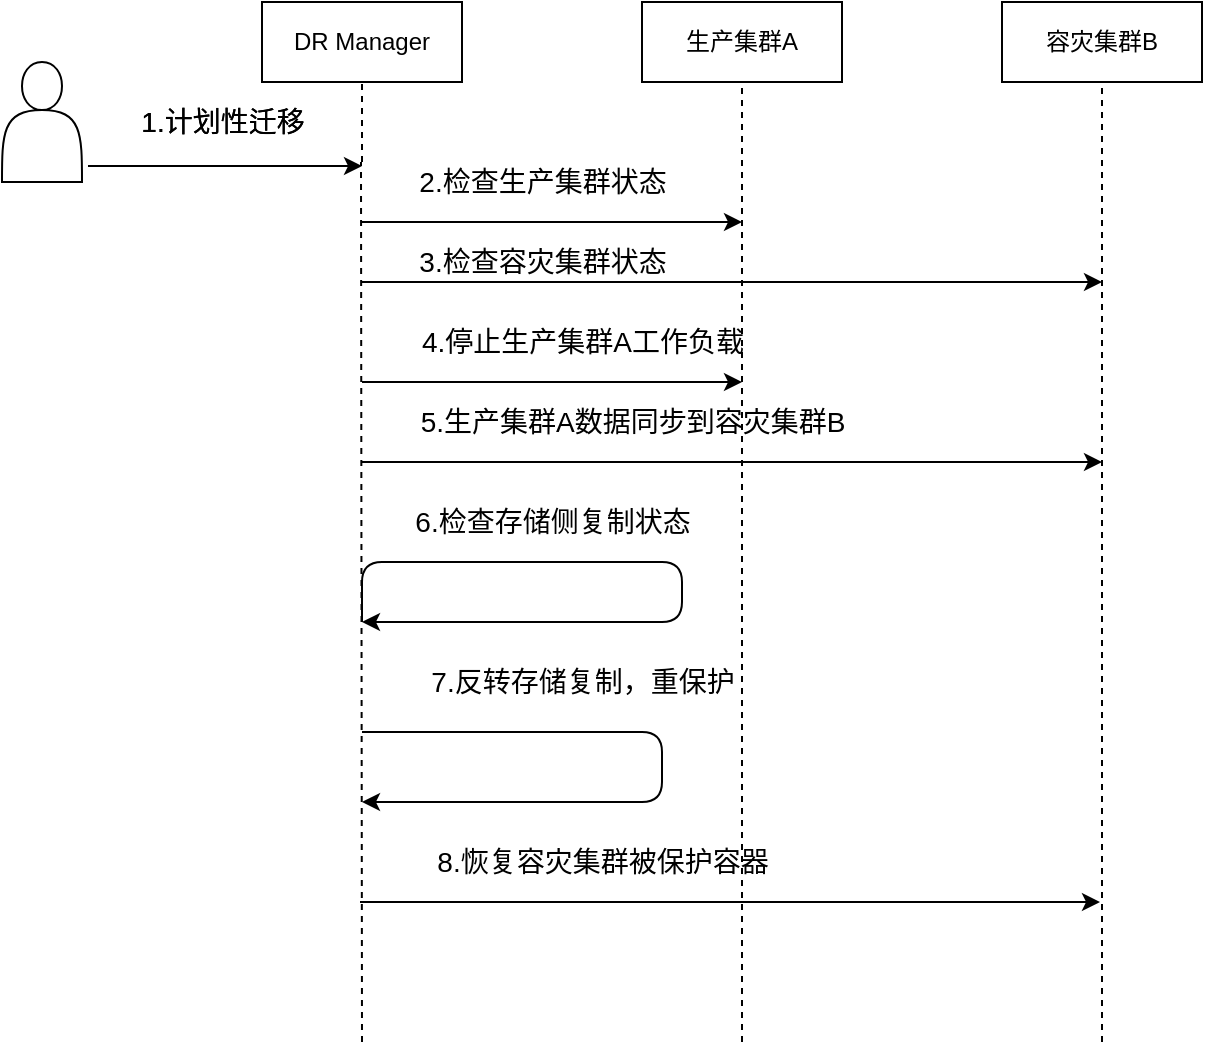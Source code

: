 <mxfile version="15.1.2" type="github">
  <diagram id="C5RBs43oDa-KdzZeNtuy" name="Page-1">
    <mxGraphModel dx="1299" dy="584" grid="1" gridSize="10" guides="1" tooltips="1" connect="1" arrows="1" fold="1" page="1" pageScale="1" pageWidth="827" pageHeight="1169" math="0" shadow="0">
      <root>
        <mxCell id="WIyWlLk6GJQsqaUBKTNV-0" />
        <mxCell id="WIyWlLk6GJQsqaUBKTNV-1" parent="WIyWlLk6GJQsqaUBKTNV-0" />
        <mxCell id="Y3KrBz0cvRlqSg5LYXxa-0" value="" style="shape=actor;whiteSpace=wrap;html=1;" vertex="1" parent="WIyWlLk6GJQsqaUBKTNV-1">
          <mxGeometry x="50" y="230" width="40" height="60" as="geometry" />
        </mxCell>
        <mxCell id="Y3KrBz0cvRlqSg5LYXxa-2" value="DR Manager" style="rounded=0;whiteSpace=wrap;html=1;" vertex="1" parent="WIyWlLk6GJQsqaUBKTNV-1">
          <mxGeometry x="180" y="200" width="100" height="40" as="geometry" />
        </mxCell>
        <mxCell id="Y3KrBz0cvRlqSg5LYXxa-3" value="生产集群A" style="rounded=0;whiteSpace=wrap;html=1;" vertex="1" parent="WIyWlLk6GJQsqaUBKTNV-1">
          <mxGeometry x="370" y="200" width="100" height="40" as="geometry" />
        </mxCell>
        <mxCell id="Y3KrBz0cvRlqSg5LYXxa-4" value="容灾集群B" style="rounded=0;whiteSpace=wrap;html=1;" vertex="1" parent="WIyWlLk6GJQsqaUBKTNV-1">
          <mxGeometry x="550" y="200" width="100" height="40" as="geometry" />
        </mxCell>
        <mxCell id="Y3KrBz0cvRlqSg5LYXxa-5" value="" style="endArrow=none;dashed=1;html=1;entryX=0.5;entryY=1;entryDx=0;entryDy=0;" edge="1" parent="WIyWlLk6GJQsqaUBKTNV-1" target="Y3KrBz0cvRlqSg5LYXxa-2">
          <mxGeometry width="50" height="50" relative="1" as="geometry">
            <mxPoint x="230" y="280" as="sourcePoint" />
            <mxPoint x="360" y="260" as="targetPoint" />
          </mxGeometry>
        </mxCell>
        <mxCell id="Y3KrBz0cvRlqSg5LYXxa-7" value="" style="endArrow=classic;html=1;exitX=1.075;exitY=0.867;exitDx=0;exitDy=0;exitPerimeter=0;" edge="1" parent="WIyWlLk6GJQsqaUBKTNV-1" source="Y3KrBz0cvRlqSg5LYXxa-0">
          <mxGeometry width="50" height="50" relative="1" as="geometry">
            <mxPoint x="130" y="300" as="sourcePoint" />
            <mxPoint x="230" y="282" as="targetPoint" />
          </mxGeometry>
        </mxCell>
        <mxCell id="Y3KrBz0cvRlqSg5LYXxa-8" value="&lt;font style=&quot;font-size: 14px&quot;&gt;1.计划性迁移&lt;/font&gt;" style="text;html=1;resizable=0;autosize=1;align=center;verticalAlign=middle;points=[];fillColor=none;strokeColor=none;rounded=0;" vertex="1" parent="WIyWlLk6GJQsqaUBKTNV-1">
          <mxGeometry x="110" y="250" width="100" height="20" as="geometry" />
        </mxCell>
        <mxCell id="Y3KrBz0cvRlqSg5LYXxa-10" value="" style="endArrow=none;dashed=1;html=1;" edge="1" parent="WIyWlLk6GJQsqaUBKTNV-1">
          <mxGeometry width="50" height="50" relative="1" as="geometry">
            <mxPoint x="230" y="720" as="sourcePoint" />
            <mxPoint x="229.5" y="280" as="targetPoint" />
          </mxGeometry>
        </mxCell>
        <mxCell id="Y3KrBz0cvRlqSg5LYXxa-11" value="" style="endArrow=classic;html=1;" edge="1" parent="WIyWlLk6GJQsqaUBKTNV-1">
          <mxGeometry width="50" height="50" relative="1" as="geometry">
            <mxPoint x="230" y="310" as="sourcePoint" />
            <mxPoint x="420" y="310" as="targetPoint" />
          </mxGeometry>
        </mxCell>
        <mxCell id="Y3KrBz0cvRlqSg5LYXxa-12" value="" style="endArrow=none;dashed=1;html=1;entryX=0.5;entryY=1;entryDx=0;entryDy=0;" edge="1" parent="WIyWlLk6GJQsqaUBKTNV-1" target="Y3KrBz0cvRlqSg5LYXxa-3">
          <mxGeometry width="50" height="50" relative="1" as="geometry">
            <mxPoint x="420" y="720" as="sourcePoint" />
            <mxPoint x="420" y="250" as="targetPoint" />
          </mxGeometry>
        </mxCell>
        <mxCell id="Y3KrBz0cvRlqSg5LYXxa-13" value="&lt;font style=&quot;font-size: 14px&quot;&gt;1.计划性迁移&lt;/font&gt;" style="text;html=1;resizable=0;autosize=1;align=center;verticalAlign=middle;points=[];fillColor=none;strokeColor=none;rounded=0;" vertex="1" parent="WIyWlLk6GJQsqaUBKTNV-1">
          <mxGeometry x="110" y="250" width="100" height="20" as="geometry" />
        </mxCell>
        <mxCell id="Y3KrBz0cvRlqSg5LYXxa-14" value="&lt;font style=&quot;font-size: 14px&quot;&gt;2.检查生产集群状态&lt;/font&gt;" style="text;html=1;resizable=0;autosize=1;align=center;verticalAlign=middle;points=[];fillColor=none;strokeColor=none;rounded=0;" vertex="1" parent="WIyWlLk6GJQsqaUBKTNV-1">
          <mxGeometry x="250" y="280" width="140" height="20" as="geometry" />
        </mxCell>
        <mxCell id="Y3KrBz0cvRlqSg5LYXxa-15" value="" style="endArrow=classic;html=1;" edge="1" parent="WIyWlLk6GJQsqaUBKTNV-1">
          <mxGeometry width="50" height="50" relative="1" as="geometry">
            <mxPoint x="230" y="340" as="sourcePoint" />
            <mxPoint x="600" y="340" as="targetPoint" />
          </mxGeometry>
        </mxCell>
        <mxCell id="Y3KrBz0cvRlqSg5LYXxa-16" value="" style="endArrow=none;dashed=1;html=1;entryX=0.5;entryY=1;entryDx=0;entryDy=0;" edge="1" parent="WIyWlLk6GJQsqaUBKTNV-1" target="Y3KrBz0cvRlqSg5LYXxa-4">
          <mxGeometry width="50" height="50" relative="1" as="geometry">
            <mxPoint x="600" y="720" as="sourcePoint" />
            <mxPoint x="440" y="280" as="targetPoint" />
          </mxGeometry>
        </mxCell>
        <mxCell id="Y3KrBz0cvRlqSg5LYXxa-18" value="&lt;font style=&quot;font-size: 14px&quot;&gt;3.检查容灾集群状态&lt;/font&gt;" style="text;html=1;resizable=0;autosize=1;align=center;verticalAlign=middle;points=[];fillColor=none;strokeColor=none;rounded=0;" vertex="1" parent="WIyWlLk6GJQsqaUBKTNV-1">
          <mxGeometry x="250" y="320" width="140" height="20" as="geometry" />
        </mxCell>
        <mxCell id="Y3KrBz0cvRlqSg5LYXxa-21" value="" style="endArrow=classic;html=1;" edge="1" parent="WIyWlLk6GJQsqaUBKTNV-1">
          <mxGeometry width="50" height="50" relative="1" as="geometry">
            <mxPoint x="230" y="390" as="sourcePoint" />
            <mxPoint x="420" y="390" as="targetPoint" />
          </mxGeometry>
        </mxCell>
        <mxCell id="Y3KrBz0cvRlqSg5LYXxa-22" value="&lt;font style=&quot;font-size: 14px&quot;&gt;4.停止生产集群A工作负载&lt;/font&gt;" style="text;html=1;resizable=0;autosize=1;align=center;verticalAlign=middle;points=[];fillColor=none;strokeColor=none;rounded=0;" vertex="1" parent="WIyWlLk6GJQsqaUBKTNV-1">
          <mxGeometry x="250" y="360" width="180" height="20" as="geometry" />
        </mxCell>
        <mxCell id="Y3KrBz0cvRlqSg5LYXxa-23" value="" style="endArrow=classic;html=1;" edge="1" parent="WIyWlLk6GJQsqaUBKTNV-1">
          <mxGeometry width="50" height="50" relative="1" as="geometry">
            <mxPoint x="230" y="430" as="sourcePoint" />
            <mxPoint x="600" y="430" as="targetPoint" />
          </mxGeometry>
        </mxCell>
        <mxCell id="Y3KrBz0cvRlqSg5LYXxa-24" value="&lt;font style=&quot;font-size: 14px&quot;&gt;5.生产集群A数据同步到容灾集群B&lt;/font&gt;" style="text;html=1;resizable=0;autosize=1;align=center;verticalAlign=middle;points=[];fillColor=none;strokeColor=none;rounded=0;" vertex="1" parent="WIyWlLk6GJQsqaUBKTNV-1">
          <mxGeometry x="250" y="400" width="230" height="20" as="geometry" />
        </mxCell>
        <mxCell id="Y3KrBz0cvRlqSg5LYXxa-27" value="" style="endArrow=classic;html=1;edgeStyle=orthogonalEdgeStyle;" edge="1" parent="WIyWlLk6GJQsqaUBKTNV-1">
          <mxGeometry width="50" height="50" relative="1" as="geometry">
            <mxPoint x="230" y="510" as="sourcePoint" />
            <mxPoint x="230" y="510" as="targetPoint" />
            <Array as="points">
              <mxPoint x="230" y="480" />
              <mxPoint x="390" y="480" />
              <mxPoint x="390" y="510" />
            </Array>
          </mxGeometry>
        </mxCell>
        <mxCell id="Y3KrBz0cvRlqSg5LYXxa-28" value="&lt;font style=&quot;font-size: 14px&quot;&gt;6.检查存储侧复制状态&lt;/font&gt;" style="text;html=1;resizable=0;autosize=1;align=center;verticalAlign=middle;points=[];fillColor=none;strokeColor=none;rounded=0;" vertex="1" parent="WIyWlLk6GJQsqaUBKTNV-1">
          <mxGeometry x="250" y="450" width="150" height="20" as="geometry" />
        </mxCell>
        <mxCell id="Y3KrBz0cvRlqSg5LYXxa-30" value="" style="endArrow=classic;html=1;edgeStyle=elbowEdgeStyle;" edge="1" parent="WIyWlLk6GJQsqaUBKTNV-1">
          <mxGeometry width="50" height="50" relative="1" as="geometry">
            <mxPoint x="230" y="565" as="sourcePoint" />
            <mxPoint x="230" y="600" as="targetPoint" />
            <Array as="points">
              <mxPoint x="380" y="585" />
            </Array>
          </mxGeometry>
        </mxCell>
        <mxCell id="Y3KrBz0cvRlqSg5LYXxa-31" value="&lt;font style=&quot;font-size: 14px&quot;&gt;7.反转存储复制，重保护&lt;/font&gt;" style="text;html=1;resizable=0;autosize=1;align=center;verticalAlign=middle;points=[];fillColor=none;strokeColor=none;rounded=0;" vertex="1" parent="WIyWlLk6GJQsqaUBKTNV-1">
          <mxGeometry x="255" y="530" width="170" height="20" as="geometry" />
        </mxCell>
        <mxCell id="Y3KrBz0cvRlqSg5LYXxa-32" value="" style="endArrow=classic;html=1;" edge="1" parent="WIyWlLk6GJQsqaUBKTNV-1">
          <mxGeometry width="50" height="50" relative="1" as="geometry">
            <mxPoint x="229" y="650" as="sourcePoint" />
            <mxPoint x="599" y="650" as="targetPoint" />
          </mxGeometry>
        </mxCell>
        <mxCell id="Y3KrBz0cvRlqSg5LYXxa-33" value="&lt;font style=&quot;font-size: 14px&quot;&gt;8.恢复容灾集群被保护容器&lt;/font&gt;" style="text;html=1;resizable=0;autosize=1;align=center;verticalAlign=middle;points=[];fillColor=none;strokeColor=none;rounded=0;" vertex="1" parent="WIyWlLk6GJQsqaUBKTNV-1">
          <mxGeometry x="260" y="620" width="180" height="20" as="geometry" />
        </mxCell>
      </root>
    </mxGraphModel>
  </diagram>
</mxfile>
